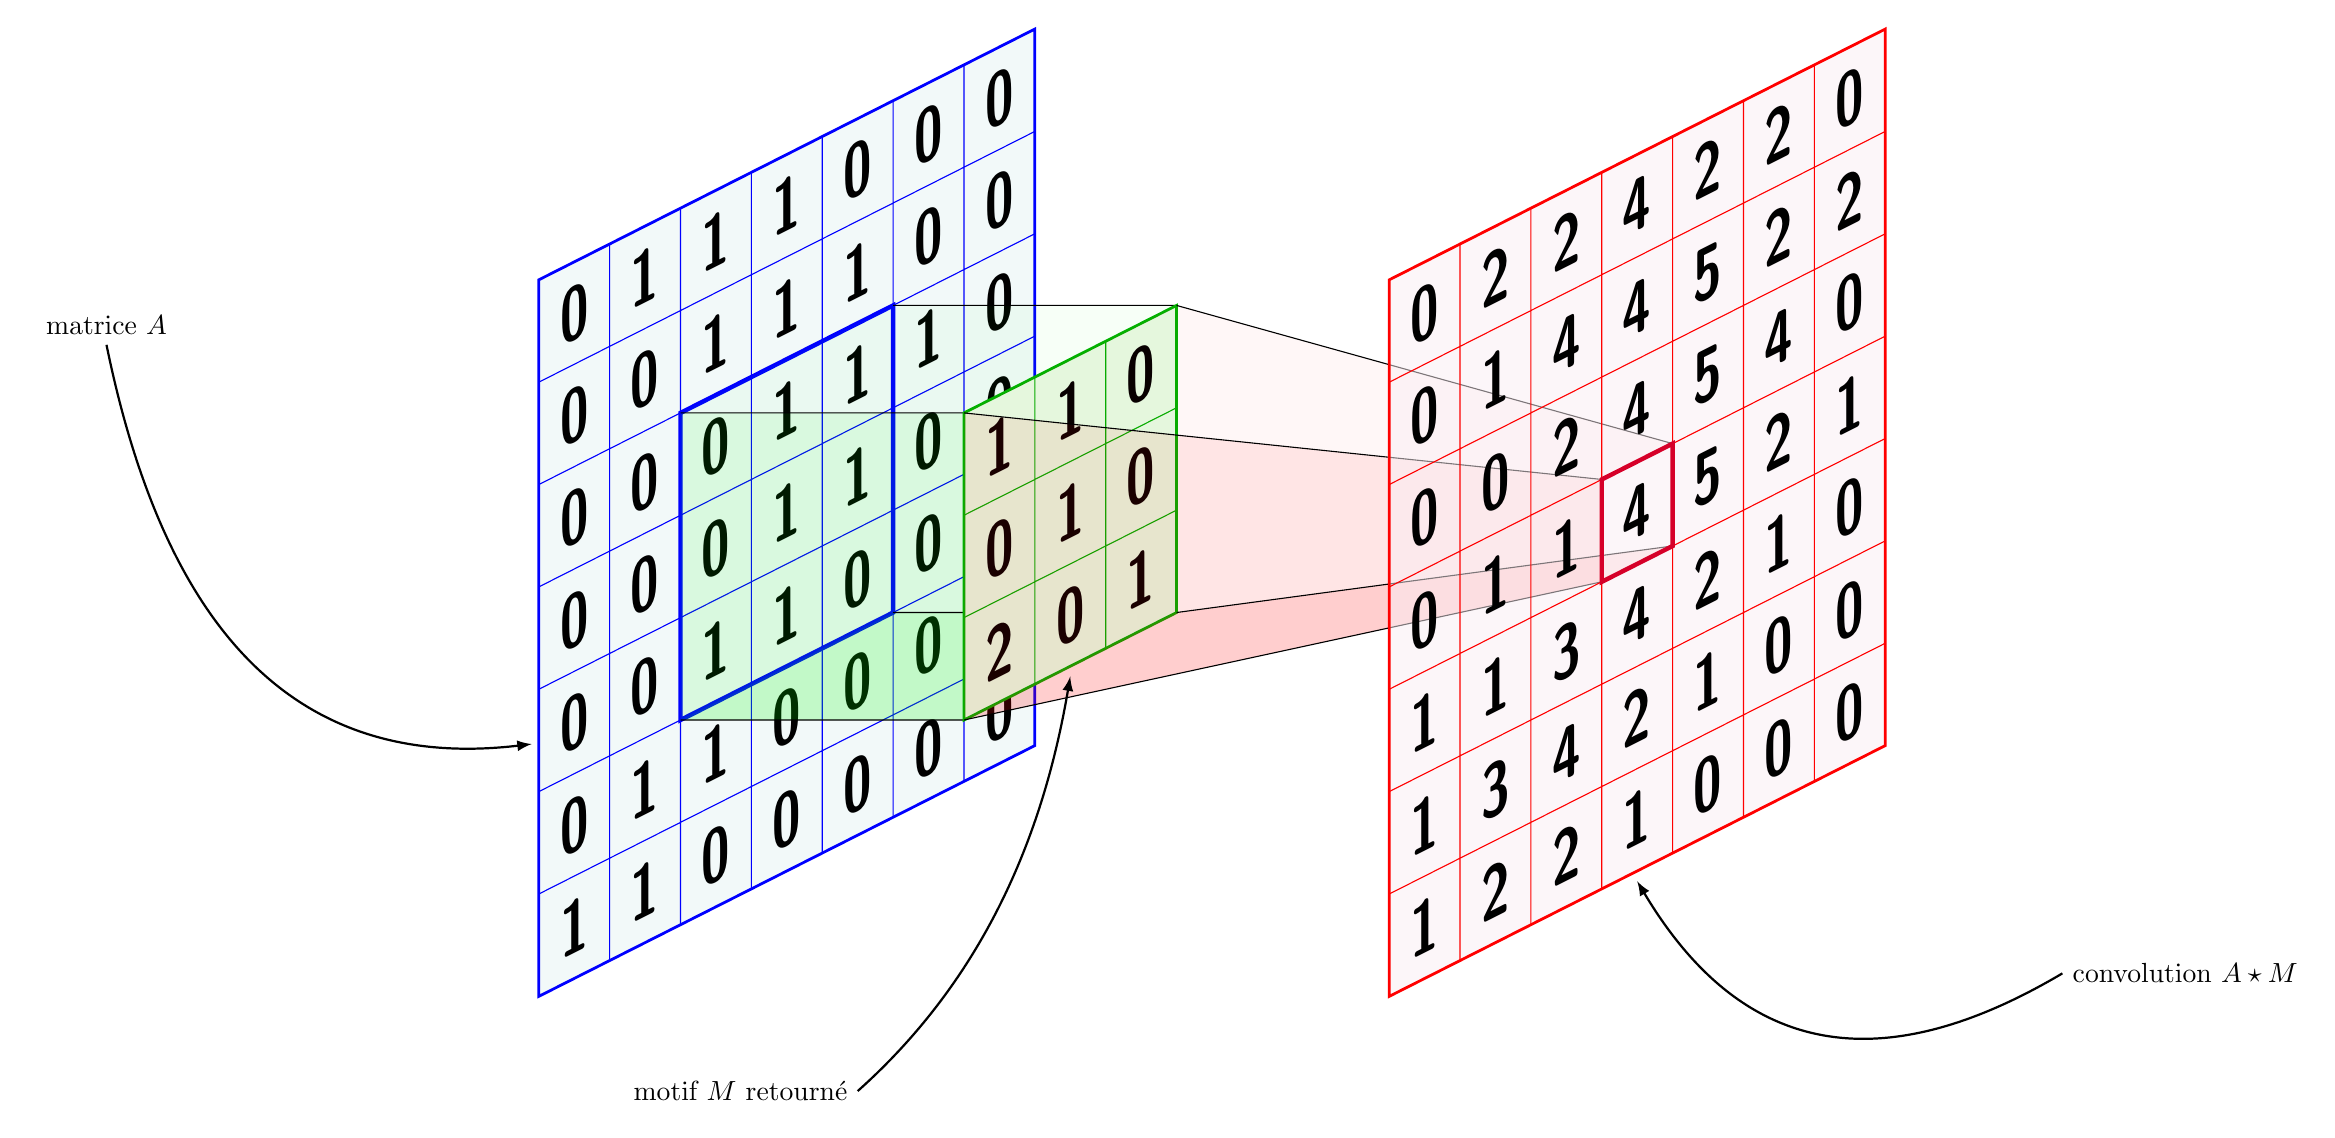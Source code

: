% Picture by Kroum Tzanev
\tikzset{
  pics/grid matrix/.style ={
    code = {
      \foreach[count=\i from 0] \l in {#1}
          \xdef\n{\i}; % \n va contenir le nombre de lignes
      \fill (0,0) rectangle (\n,\n); % rempli le fond
      \draw[draw grid/.try] (0,0) grid (\n,\n); % dessine la grille
      \draw[line width=1pt] (0,0) rectangle (\n,\n); % dessine la bord extérieur
      \foreach[count=\j] \l in {#1}
        \foreach[count=\i] \e in \l{
          % on place les nombres à l'intérieur de la grille
          \path ({\i-.5},{\n+.5-\j}) node[transform shape,M\i\j/.try] (-M\i\j){\e};
        }
    }
  },
  grid color/.style={
  	draw grid/.style=#1
  }
}

  \begin{tikzpicture}[yscale=1.3,xscale=.9,yslant=.35,nodes={font=\bfseries\sffamily\huge},z={([yslant=-.35]1,0)}]
    \def\xK{2}
    \def\yK{2}
    \def\zK{4}
    \def\zS{12}\pgfmathsetmacro\zKS{\zS-\zK}
    \path (0,0,0)
      pic[
        fill=blue!50!green!5,
        grid color=blue,
        draw=blue,
        transform shape
      ] (I)
      {
        grid matrix=
        {
          {0, 1, 1, 1, 0, 0, 0},
          {0, 0, 1, 1, 1, 0, 0},
          {0, 0, 0, 1, 1, 1, 0},
          {0, 0, 0, 1, 1, 0, 0},
          {0, 0, 1, 1, 0, 0, 0},
          {0, 1, 1, 0, 0, 0, 0},
          {1, 1, 0, 0, 0, 0, 0},
        }
      }
    ;
    \draw[blue, ultra thick] (\xK,\yK,0) rectangle ++(3,3,0);
    % la connexion I -> K
    \fill[opacity=.1,green] (\xK,\yK,0) -- ++(0,0,\zK) -- ++(3,0,0) -- ++(0,0,-\zK);
    \fill[opacity=.1,green] (\xK,\yK,0) -- ++(0,0,\zK) -- ++(0,3,0) -- ++(0,0,-\zK);
    \fill[opacity=.03,green] (\xK,\yK,0) ++(0,3,0) -- ++(0,0,\zK) -- ++(3,0,0) -- ++(0,0,-\zK);
    \draw (\xK,\yK,0) -- ++(0,0,\zK);
    \draw (\xK+3,\yK,0) -- ++(0,0,\zK);
    \draw (\xK,\yK+3,0) -- ++(0,0,\zK);
    \draw (\xK+3,\yK+3,0) -- ++(0,0,\zK);

    \path (\xK,\yK,\zK)
      pic[
        grid color=green!70!black,
        draw=green!70!black,
        fill=green!10,
        transform shape
      ] (K)
      {
        grid matrix=
        {
          {1, 1, 0},
          {0, 1, 0},
          {2, 0, 1},
        }
      }
    ;



    \fill[opacity=.1,red] (\xK,\yK,\zK) -- ++(1,1,\zKS) -- ++(1,0,0) -- ++(1,-1,-\zKS);
    \fill[opacity=.1,red] (\xK,\yK,\zK) -- ++(1,1,\zKS) -- ++(0,1,0) -- ++(-1,1,-\zKS);
    \fill[opacity=.03,red] (\xK,\yK+3,\zK) -- ++(1,-1,\zKS) -- ++(1,0,0) -- ++(1,1,-\zKS) ;
    \draw (\xK,\yK,\zK) -- ++(1,1,\zKS);
    \draw (\xK,\yK+3,\zK) -- ++(1,-1,\zKS);
    \draw (\xK+3,\yK,\zK) -- ++(-1,1,\zKS);
    \draw (\xK+3,\yK+3,\zK) -- ++(-1,-1,\zKS);
    \path (0,0,\zS)
      pic[
        grid color=red,
        draw=red,
        fill=red!70!blue!7,
        fill opacity=.5,
        text opacity=1,
        transform shape
      ] (K)
      {
        grid matrix=
        {
{0, 2, 2, 4, 2, 2, 0},
{0, 1, 4, 4, 5, 2, 2},
{0, 0, 2, 4, 5, 4, 0},
{0, 1, 1, 4, 5, 2, 1},
{1, 1, 3, 4, 2, 1, 0},
{1, 3, 4, 2, 1, 0, 0},
{1, 2, 2, 1, 0, 0, 0},
        }
      }
    ;

    \draw[red!84!blue, ultra thick] (\xK+1,\yK+1,\zS) rectangle ++(1,1,0);

% Legende

\draw[<-,>=latex,thick] (-0.1,2.5) to[bend left] ++(-6,6) node[above,font=]{matrice $A$}; 
\draw[<-,>=latex,thick] (\xK+1.5,\yK-0.1,\zK) to[bend left] ++(-3,-3) node[left,font=]{motif $M$ retourné}; 
\draw[<-,>=latex,thick] (3.5,-0.1,\zS) to[bend right] ++(6,-3) node[right,font=]{convolution $A\star M$}; 
  \end{tikzpicture}






